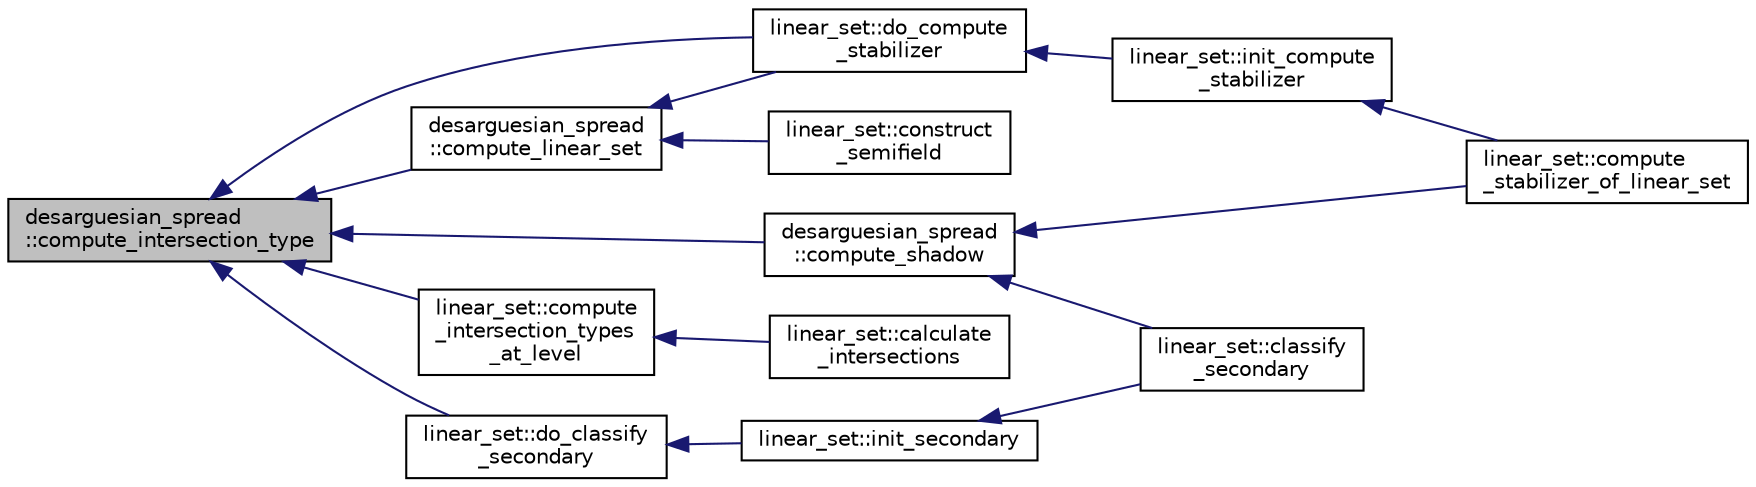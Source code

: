 digraph "desarguesian_spread::compute_intersection_type"
{
  edge [fontname="Helvetica",fontsize="10",labelfontname="Helvetica",labelfontsize="10"];
  node [fontname="Helvetica",fontsize="10",shape=record];
  rankdir="LR";
  Node25 [label="desarguesian_spread\l::compute_intersection_type",height=0.2,width=0.4,color="black", fillcolor="grey75", style="filled", fontcolor="black"];
  Node25 -> Node26 [dir="back",color="midnightblue",fontsize="10",style="solid",fontname="Helvetica"];
  Node26 [label="desarguesian_spread\l::compute_shadow",height=0.2,width=0.4,color="black", fillcolor="white", style="filled",URL="$d4/d86/classdesarguesian__spread.html#a2f95efc0417bea1d34a009bf675f2bf2"];
  Node26 -> Node27 [dir="back",color="midnightblue",fontsize="10",style="solid",fontname="Helvetica"];
  Node27 [label="linear_set::classify\l_secondary",height=0.2,width=0.4,color="black", fillcolor="white", style="filled",URL="$dd/d86/classlinear__set.html#a5d7659de855e20e2fa8e41e7aedcb1fc"];
  Node26 -> Node28 [dir="back",color="midnightblue",fontsize="10",style="solid",fontname="Helvetica"];
  Node28 [label="linear_set::compute\l_stabilizer_of_linear_set",height=0.2,width=0.4,color="black", fillcolor="white", style="filled",URL="$dd/d86/classlinear__set.html#a098a133edfbaae0fd347a69c50bdbee2"];
  Node25 -> Node29 [dir="back",color="midnightblue",fontsize="10",style="solid",fontname="Helvetica"];
  Node29 [label="desarguesian_spread\l::compute_linear_set",height=0.2,width=0.4,color="black", fillcolor="white", style="filled",URL="$d4/d86/classdesarguesian__spread.html#a3ae1799cf7300894df22685686584bac"];
  Node29 -> Node30 [dir="back",color="midnightblue",fontsize="10",style="solid",fontname="Helvetica"];
  Node30 [label="linear_set::do_compute\l_stabilizer",height=0.2,width=0.4,color="black", fillcolor="white", style="filled",URL="$dd/d86/classlinear__set.html#ae8f58ded28fb5370f4459cca42b7463b"];
  Node30 -> Node31 [dir="back",color="midnightblue",fontsize="10",style="solid",fontname="Helvetica"];
  Node31 [label="linear_set::init_compute\l_stabilizer",height=0.2,width=0.4,color="black", fillcolor="white", style="filled",URL="$dd/d86/classlinear__set.html#a0cc3eaec1896fdc977b62e94623b055b"];
  Node31 -> Node28 [dir="back",color="midnightblue",fontsize="10",style="solid",fontname="Helvetica"];
  Node29 -> Node32 [dir="back",color="midnightblue",fontsize="10",style="solid",fontname="Helvetica"];
  Node32 [label="linear_set::construct\l_semifield",height=0.2,width=0.4,color="black", fillcolor="white", style="filled",URL="$dd/d86/classlinear__set.html#ab54b164771526ae8d687751aa2d1a9ce"];
  Node25 -> Node33 [dir="back",color="midnightblue",fontsize="10",style="solid",fontname="Helvetica"];
  Node33 [label="linear_set::compute\l_intersection_types\l_at_level",height=0.2,width=0.4,color="black", fillcolor="white", style="filled",URL="$dd/d86/classlinear__set.html#abcc3dd230b32c6923a756abab49f4c35"];
  Node33 -> Node34 [dir="back",color="midnightblue",fontsize="10",style="solid",fontname="Helvetica"];
  Node34 [label="linear_set::calculate\l_intersections",height=0.2,width=0.4,color="black", fillcolor="white", style="filled",URL="$dd/d86/classlinear__set.html#a6afc3349a7aa487d8f716ee7e7ad4b23"];
  Node25 -> Node35 [dir="back",color="midnightblue",fontsize="10",style="solid",fontname="Helvetica"];
  Node35 [label="linear_set::do_classify\l_secondary",height=0.2,width=0.4,color="black", fillcolor="white", style="filled",URL="$dd/d86/classlinear__set.html#a47eb7f9995f3343abd3bdfbf9a9a9162"];
  Node35 -> Node36 [dir="back",color="midnightblue",fontsize="10",style="solid",fontname="Helvetica"];
  Node36 [label="linear_set::init_secondary",height=0.2,width=0.4,color="black", fillcolor="white", style="filled",URL="$dd/d86/classlinear__set.html#a7bf8cd7805559b5762921687a7c1ed97"];
  Node36 -> Node27 [dir="back",color="midnightblue",fontsize="10",style="solid",fontname="Helvetica"];
  Node25 -> Node30 [dir="back",color="midnightblue",fontsize="10",style="solid",fontname="Helvetica"];
}
